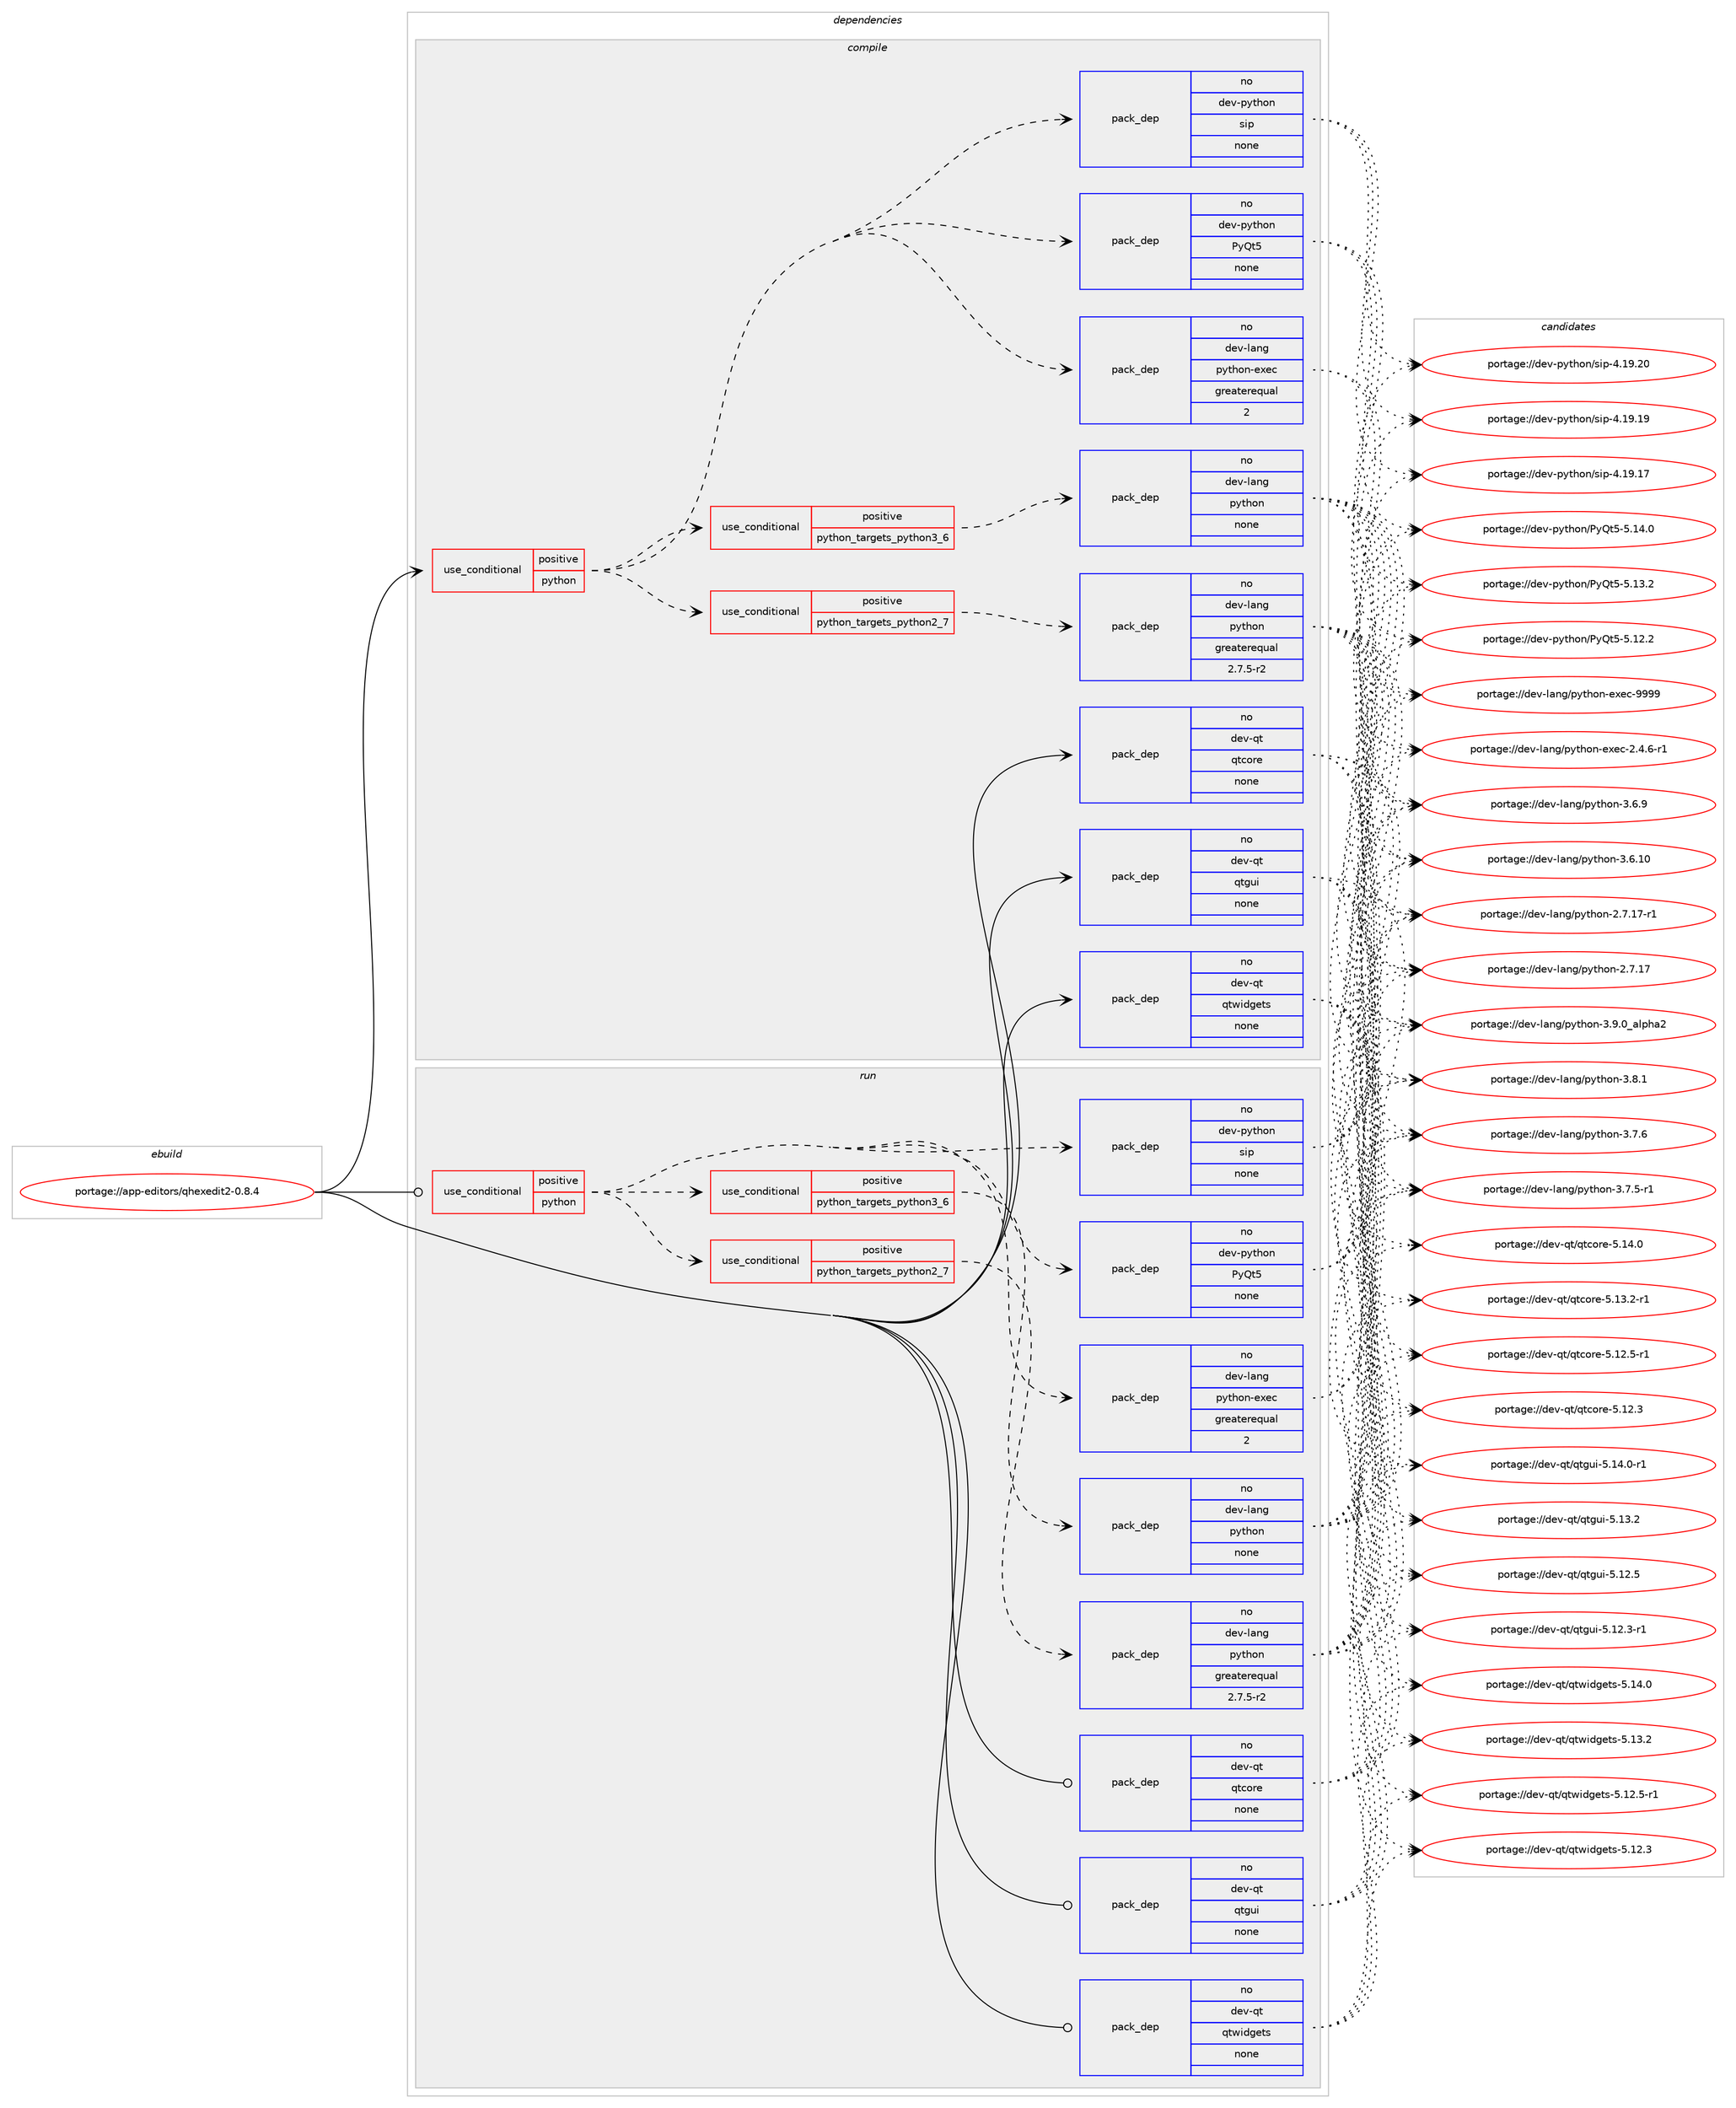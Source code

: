 digraph prolog {

# *************
# Graph options
# *************

newrank=true;
concentrate=true;
compound=true;
graph [rankdir=LR,fontname=Helvetica,fontsize=10,ranksep=1.5];#, ranksep=2.5, nodesep=0.2];
edge  [arrowhead=vee];
node  [fontname=Helvetica,fontsize=10];

# **********
# The ebuild
# **********

subgraph cluster_leftcol {
color=gray;
label=<<i>ebuild</i>>;
id [label="portage://app-editors/qhexedit2-0.8.4", color=red, width=4, href="../app-editors/qhexedit2-0.8.4.svg"];
}

# ****************
# The dependencies
# ****************

subgraph cluster_midcol {
color=gray;
label=<<i>dependencies</i>>;
subgraph cluster_compile {
fillcolor="#eeeeee";
style=filled;
label=<<i>compile</i>>;
subgraph cond149675 {
dependency635481 [label=<<TABLE BORDER="0" CELLBORDER="1" CELLSPACING="0" CELLPADDING="4"><TR><TD ROWSPAN="3" CELLPADDING="10">use_conditional</TD></TR><TR><TD>positive</TD></TR><TR><TD>python</TD></TR></TABLE>>, shape=none, color=red];
subgraph pack477375 {
dependency635482 [label=<<TABLE BORDER="0" CELLBORDER="1" CELLSPACING="0" CELLPADDING="4" WIDTH="220"><TR><TD ROWSPAN="6" CELLPADDING="30">pack_dep</TD></TR><TR><TD WIDTH="110">no</TD></TR><TR><TD>dev-python</TD></TR><TR><TD>PyQt5</TD></TR><TR><TD>none</TD></TR><TR><TD></TD></TR></TABLE>>, shape=none, color=blue];
}
dependency635481:e -> dependency635482:w [weight=20,style="dashed",arrowhead="vee"];
subgraph pack477376 {
dependency635483 [label=<<TABLE BORDER="0" CELLBORDER="1" CELLSPACING="0" CELLPADDING="4" WIDTH="220"><TR><TD ROWSPAN="6" CELLPADDING="30">pack_dep</TD></TR><TR><TD WIDTH="110">no</TD></TR><TR><TD>dev-python</TD></TR><TR><TD>sip</TD></TR><TR><TD>none</TD></TR><TR><TD></TD></TR></TABLE>>, shape=none, color=blue];
}
dependency635481:e -> dependency635483:w [weight=20,style="dashed",arrowhead="vee"];
subgraph cond149676 {
dependency635484 [label=<<TABLE BORDER="0" CELLBORDER="1" CELLSPACING="0" CELLPADDING="4"><TR><TD ROWSPAN="3" CELLPADDING="10">use_conditional</TD></TR><TR><TD>positive</TD></TR><TR><TD>python_targets_python2_7</TD></TR></TABLE>>, shape=none, color=red];
subgraph pack477377 {
dependency635485 [label=<<TABLE BORDER="0" CELLBORDER="1" CELLSPACING="0" CELLPADDING="4" WIDTH="220"><TR><TD ROWSPAN="6" CELLPADDING="30">pack_dep</TD></TR><TR><TD WIDTH="110">no</TD></TR><TR><TD>dev-lang</TD></TR><TR><TD>python</TD></TR><TR><TD>greaterequal</TD></TR><TR><TD>2.7.5-r2</TD></TR></TABLE>>, shape=none, color=blue];
}
dependency635484:e -> dependency635485:w [weight=20,style="dashed",arrowhead="vee"];
}
dependency635481:e -> dependency635484:w [weight=20,style="dashed",arrowhead="vee"];
subgraph cond149677 {
dependency635486 [label=<<TABLE BORDER="0" CELLBORDER="1" CELLSPACING="0" CELLPADDING="4"><TR><TD ROWSPAN="3" CELLPADDING="10">use_conditional</TD></TR><TR><TD>positive</TD></TR><TR><TD>python_targets_python3_6</TD></TR></TABLE>>, shape=none, color=red];
subgraph pack477378 {
dependency635487 [label=<<TABLE BORDER="0" CELLBORDER="1" CELLSPACING="0" CELLPADDING="4" WIDTH="220"><TR><TD ROWSPAN="6" CELLPADDING="30">pack_dep</TD></TR><TR><TD WIDTH="110">no</TD></TR><TR><TD>dev-lang</TD></TR><TR><TD>python</TD></TR><TR><TD>none</TD></TR><TR><TD></TD></TR></TABLE>>, shape=none, color=blue];
}
dependency635486:e -> dependency635487:w [weight=20,style="dashed",arrowhead="vee"];
}
dependency635481:e -> dependency635486:w [weight=20,style="dashed",arrowhead="vee"];
subgraph pack477379 {
dependency635488 [label=<<TABLE BORDER="0" CELLBORDER="1" CELLSPACING="0" CELLPADDING="4" WIDTH="220"><TR><TD ROWSPAN="6" CELLPADDING="30">pack_dep</TD></TR><TR><TD WIDTH="110">no</TD></TR><TR><TD>dev-lang</TD></TR><TR><TD>python-exec</TD></TR><TR><TD>greaterequal</TD></TR><TR><TD>2</TD></TR></TABLE>>, shape=none, color=blue];
}
dependency635481:e -> dependency635488:w [weight=20,style="dashed",arrowhead="vee"];
}
id:e -> dependency635481:w [weight=20,style="solid",arrowhead="vee"];
subgraph pack477380 {
dependency635489 [label=<<TABLE BORDER="0" CELLBORDER="1" CELLSPACING="0" CELLPADDING="4" WIDTH="220"><TR><TD ROWSPAN="6" CELLPADDING="30">pack_dep</TD></TR><TR><TD WIDTH="110">no</TD></TR><TR><TD>dev-qt</TD></TR><TR><TD>qtcore</TD></TR><TR><TD>none</TD></TR><TR><TD></TD></TR></TABLE>>, shape=none, color=blue];
}
id:e -> dependency635489:w [weight=20,style="solid",arrowhead="vee"];
subgraph pack477381 {
dependency635490 [label=<<TABLE BORDER="0" CELLBORDER="1" CELLSPACING="0" CELLPADDING="4" WIDTH="220"><TR><TD ROWSPAN="6" CELLPADDING="30">pack_dep</TD></TR><TR><TD WIDTH="110">no</TD></TR><TR><TD>dev-qt</TD></TR><TR><TD>qtgui</TD></TR><TR><TD>none</TD></TR><TR><TD></TD></TR></TABLE>>, shape=none, color=blue];
}
id:e -> dependency635490:w [weight=20,style="solid",arrowhead="vee"];
subgraph pack477382 {
dependency635491 [label=<<TABLE BORDER="0" CELLBORDER="1" CELLSPACING="0" CELLPADDING="4" WIDTH="220"><TR><TD ROWSPAN="6" CELLPADDING="30">pack_dep</TD></TR><TR><TD WIDTH="110">no</TD></TR><TR><TD>dev-qt</TD></TR><TR><TD>qtwidgets</TD></TR><TR><TD>none</TD></TR><TR><TD></TD></TR></TABLE>>, shape=none, color=blue];
}
id:e -> dependency635491:w [weight=20,style="solid",arrowhead="vee"];
}
subgraph cluster_compileandrun {
fillcolor="#eeeeee";
style=filled;
label=<<i>compile and run</i>>;
}
subgraph cluster_run {
fillcolor="#eeeeee";
style=filled;
label=<<i>run</i>>;
subgraph cond149678 {
dependency635492 [label=<<TABLE BORDER="0" CELLBORDER="1" CELLSPACING="0" CELLPADDING="4"><TR><TD ROWSPAN="3" CELLPADDING="10">use_conditional</TD></TR><TR><TD>positive</TD></TR><TR><TD>python</TD></TR></TABLE>>, shape=none, color=red];
subgraph pack477383 {
dependency635493 [label=<<TABLE BORDER="0" CELLBORDER="1" CELLSPACING="0" CELLPADDING="4" WIDTH="220"><TR><TD ROWSPAN="6" CELLPADDING="30">pack_dep</TD></TR><TR><TD WIDTH="110">no</TD></TR><TR><TD>dev-python</TD></TR><TR><TD>PyQt5</TD></TR><TR><TD>none</TD></TR><TR><TD></TD></TR></TABLE>>, shape=none, color=blue];
}
dependency635492:e -> dependency635493:w [weight=20,style="dashed",arrowhead="vee"];
subgraph pack477384 {
dependency635494 [label=<<TABLE BORDER="0" CELLBORDER="1" CELLSPACING="0" CELLPADDING="4" WIDTH="220"><TR><TD ROWSPAN="6" CELLPADDING="30">pack_dep</TD></TR><TR><TD WIDTH="110">no</TD></TR><TR><TD>dev-python</TD></TR><TR><TD>sip</TD></TR><TR><TD>none</TD></TR><TR><TD></TD></TR></TABLE>>, shape=none, color=blue];
}
dependency635492:e -> dependency635494:w [weight=20,style="dashed",arrowhead="vee"];
subgraph cond149679 {
dependency635495 [label=<<TABLE BORDER="0" CELLBORDER="1" CELLSPACING="0" CELLPADDING="4"><TR><TD ROWSPAN="3" CELLPADDING="10">use_conditional</TD></TR><TR><TD>positive</TD></TR><TR><TD>python_targets_python2_7</TD></TR></TABLE>>, shape=none, color=red];
subgraph pack477385 {
dependency635496 [label=<<TABLE BORDER="0" CELLBORDER="1" CELLSPACING="0" CELLPADDING="4" WIDTH="220"><TR><TD ROWSPAN="6" CELLPADDING="30">pack_dep</TD></TR><TR><TD WIDTH="110">no</TD></TR><TR><TD>dev-lang</TD></TR><TR><TD>python</TD></TR><TR><TD>greaterequal</TD></TR><TR><TD>2.7.5-r2</TD></TR></TABLE>>, shape=none, color=blue];
}
dependency635495:e -> dependency635496:w [weight=20,style="dashed",arrowhead="vee"];
}
dependency635492:e -> dependency635495:w [weight=20,style="dashed",arrowhead="vee"];
subgraph cond149680 {
dependency635497 [label=<<TABLE BORDER="0" CELLBORDER="1" CELLSPACING="0" CELLPADDING="4"><TR><TD ROWSPAN="3" CELLPADDING="10">use_conditional</TD></TR><TR><TD>positive</TD></TR><TR><TD>python_targets_python3_6</TD></TR></TABLE>>, shape=none, color=red];
subgraph pack477386 {
dependency635498 [label=<<TABLE BORDER="0" CELLBORDER="1" CELLSPACING="0" CELLPADDING="4" WIDTH="220"><TR><TD ROWSPAN="6" CELLPADDING="30">pack_dep</TD></TR><TR><TD WIDTH="110">no</TD></TR><TR><TD>dev-lang</TD></TR><TR><TD>python</TD></TR><TR><TD>none</TD></TR><TR><TD></TD></TR></TABLE>>, shape=none, color=blue];
}
dependency635497:e -> dependency635498:w [weight=20,style="dashed",arrowhead="vee"];
}
dependency635492:e -> dependency635497:w [weight=20,style="dashed",arrowhead="vee"];
subgraph pack477387 {
dependency635499 [label=<<TABLE BORDER="0" CELLBORDER="1" CELLSPACING="0" CELLPADDING="4" WIDTH="220"><TR><TD ROWSPAN="6" CELLPADDING="30">pack_dep</TD></TR><TR><TD WIDTH="110">no</TD></TR><TR><TD>dev-lang</TD></TR><TR><TD>python-exec</TD></TR><TR><TD>greaterequal</TD></TR><TR><TD>2</TD></TR></TABLE>>, shape=none, color=blue];
}
dependency635492:e -> dependency635499:w [weight=20,style="dashed",arrowhead="vee"];
}
id:e -> dependency635492:w [weight=20,style="solid",arrowhead="odot"];
subgraph pack477388 {
dependency635500 [label=<<TABLE BORDER="0" CELLBORDER="1" CELLSPACING="0" CELLPADDING="4" WIDTH="220"><TR><TD ROWSPAN="6" CELLPADDING="30">pack_dep</TD></TR><TR><TD WIDTH="110">no</TD></TR><TR><TD>dev-qt</TD></TR><TR><TD>qtcore</TD></TR><TR><TD>none</TD></TR><TR><TD></TD></TR></TABLE>>, shape=none, color=blue];
}
id:e -> dependency635500:w [weight=20,style="solid",arrowhead="odot"];
subgraph pack477389 {
dependency635501 [label=<<TABLE BORDER="0" CELLBORDER="1" CELLSPACING="0" CELLPADDING="4" WIDTH="220"><TR><TD ROWSPAN="6" CELLPADDING="30">pack_dep</TD></TR><TR><TD WIDTH="110">no</TD></TR><TR><TD>dev-qt</TD></TR><TR><TD>qtgui</TD></TR><TR><TD>none</TD></TR><TR><TD></TD></TR></TABLE>>, shape=none, color=blue];
}
id:e -> dependency635501:w [weight=20,style="solid",arrowhead="odot"];
subgraph pack477390 {
dependency635502 [label=<<TABLE BORDER="0" CELLBORDER="1" CELLSPACING="0" CELLPADDING="4" WIDTH="220"><TR><TD ROWSPAN="6" CELLPADDING="30">pack_dep</TD></TR><TR><TD WIDTH="110">no</TD></TR><TR><TD>dev-qt</TD></TR><TR><TD>qtwidgets</TD></TR><TR><TD>none</TD></TR><TR><TD></TD></TR></TABLE>>, shape=none, color=blue];
}
id:e -> dependency635502:w [weight=20,style="solid",arrowhead="odot"];
}
}

# **************
# The candidates
# **************

subgraph cluster_choices {
rank=same;
color=gray;
label=<<i>candidates</i>>;

subgraph choice477375 {
color=black;
nodesep=1;
choice100101118451121211161041111104780121811165345534649524648 [label="portage://dev-python/PyQt5-5.14.0", color=red, width=4,href="../dev-python/PyQt5-5.14.0.svg"];
choice100101118451121211161041111104780121811165345534649514650 [label="portage://dev-python/PyQt5-5.13.2", color=red, width=4,href="../dev-python/PyQt5-5.13.2.svg"];
choice100101118451121211161041111104780121811165345534649504650 [label="portage://dev-python/PyQt5-5.12.2", color=red, width=4,href="../dev-python/PyQt5-5.12.2.svg"];
dependency635482:e -> choice100101118451121211161041111104780121811165345534649524648:w [style=dotted,weight="100"];
dependency635482:e -> choice100101118451121211161041111104780121811165345534649514650:w [style=dotted,weight="100"];
dependency635482:e -> choice100101118451121211161041111104780121811165345534649504650:w [style=dotted,weight="100"];
}
subgraph choice477376 {
color=black;
nodesep=1;
choice10010111845112121116104111110471151051124552464957465048 [label="portage://dev-python/sip-4.19.20", color=red, width=4,href="../dev-python/sip-4.19.20.svg"];
choice10010111845112121116104111110471151051124552464957464957 [label="portage://dev-python/sip-4.19.19", color=red, width=4,href="../dev-python/sip-4.19.19.svg"];
choice10010111845112121116104111110471151051124552464957464955 [label="portage://dev-python/sip-4.19.17", color=red, width=4,href="../dev-python/sip-4.19.17.svg"];
dependency635483:e -> choice10010111845112121116104111110471151051124552464957465048:w [style=dotted,weight="100"];
dependency635483:e -> choice10010111845112121116104111110471151051124552464957464957:w [style=dotted,weight="100"];
dependency635483:e -> choice10010111845112121116104111110471151051124552464957464955:w [style=dotted,weight="100"];
}
subgraph choice477377 {
color=black;
nodesep=1;
choice10010111845108971101034711212111610411111045514657464895971081121049750 [label="portage://dev-lang/python-3.9.0_alpha2", color=red, width=4,href="../dev-lang/python-3.9.0_alpha2.svg"];
choice100101118451089711010347112121116104111110455146564649 [label="portage://dev-lang/python-3.8.1", color=red, width=4,href="../dev-lang/python-3.8.1.svg"];
choice100101118451089711010347112121116104111110455146554654 [label="portage://dev-lang/python-3.7.6", color=red, width=4,href="../dev-lang/python-3.7.6.svg"];
choice1001011184510897110103471121211161041111104551465546534511449 [label="portage://dev-lang/python-3.7.5-r1", color=red, width=4,href="../dev-lang/python-3.7.5-r1.svg"];
choice100101118451089711010347112121116104111110455146544657 [label="portage://dev-lang/python-3.6.9", color=red, width=4,href="../dev-lang/python-3.6.9.svg"];
choice10010111845108971101034711212111610411111045514654464948 [label="portage://dev-lang/python-3.6.10", color=red, width=4,href="../dev-lang/python-3.6.10.svg"];
choice100101118451089711010347112121116104111110455046554649554511449 [label="portage://dev-lang/python-2.7.17-r1", color=red, width=4,href="../dev-lang/python-2.7.17-r1.svg"];
choice10010111845108971101034711212111610411111045504655464955 [label="portage://dev-lang/python-2.7.17", color=red, width=4,href="../dev-lang/python-2.7.17.svg"];
dependency635485:e -> choice10010111845108971101034711212111610411111045514657464895971081121049750:w [style=dotted,weight="100"];
dependency635485:e -> choice100101118451089711010347112121116104111110455146564649:w [style=dotted,weight="100"];
dependency635485:e -> choice100101118451089711010347112121116104111110455146554654:w [style=dotted,weight="100"];
dependency635485:e -> choice1001011184510897110103471121211161041111104551465546534511449:w [style=dotted,weight="100"];
dependency635485:e -> choice100101118451089711010347112121116104111110455146544657:w [style=dotted,weight="100"];
dependency635485:e -> choice10010111845108971101034711212111610411111045514654464948:w [style=dotted,weight="100"];
dependency635485:e -> choice100101118451089711010347112121116104111110455046554649554511449:w [style=dotted,weight="100"];
dependency635485:e -> choice10010111845108971101034711212111610411111045504655464955:w [style=dotted,weight="100"];
}
subgraph choice477378 {
color=black;
nodesep=1;
choice10010111845108971101034711212111610411111045514657464895971081121049750 [label="portage://dev-lang/python-3.9.0_alpha2", color=red, width=4,href="../dev-lang/python-3.9.0_alpha2.svg"];
choice100101118451089711010347112121116104111110455146564649 [label="portage://dev-lang/python-3.8.1", color=red, width=4,href="../dev-lang/python-3.8.1.svg"];
choice100101118451089711010347112121116104111110455146554654 [label="portage://dev-lang/python-3.7.6", color=red, width=4,href="../dev-lang/python-3.7.6.svg"];
choice1001011184510897110103471121211161041111104551465546534511449 [label="portage://dev-lang/python-3.7.5-r1", color=red, width=4,href="../dev-lang/python-3.7.5-r1.svg"];
choice100101118451089711010347112121116104111110455146544657 [label="portage://dev-lang/python-3.6.9", color=red, width=4,href="../dev-lang/python-3.6.9.svg"];
choice10010111845108971101034711212111610411111045514654464948 [label="portage://dev-lang/python-3.6.10", color=red, width=4,href="../dev-lang/python-3.6.10.svg"];
choice100101118451089711010347112121116104111110455046554649554511449 [label="portage://dev-lang/python-2.7.17-r1", color=red, width=4,href="../dev-lang/python-2.7.17-r1.svg"];
choice10010111845108971101034711212111610411111045504655464955 [label="portage://dev-lang/python-2.7.17", color=red, width=4,href="../dev-lang/python-2.7.17.svg"];
dependency635487:e -> choice10010111845108971101034711212111610411111045514657464895971081121049750:w [style=dotted,weight="100"];
dependency635487:e -> choice100101118451089711010347112121116104111110455146564649:w [style=dotted,weight="100"];
dependency635487:e -> choice100101118451089711010347112121116104111110455146554654:w [style=dotted,weight="100"];
dependency635487:e -> choice1001011184510897110103471121211161041111104551465546534511449:w [style=dotted,weight="100"];
dependency635487:e -> choice100101118451089711010347112121116104111110455146544657:w [style=dotted,weight="100"];
dependency635487:e -> choice10010111845108971101034711212111610411111045514654464948:w [style=dotted,weight="100"];
dependency635487:e -> choice100101118451089711010347112121116104111110455046554649554511449:w [style=dotted,weight="100"];
dependency635487:e -> choice10010111845108971101034711212111610411111045504655464955:w [style=dotted,weight="100"];
}
subgraph choice477379 {
color=black;
nodesep=1;
choice10010111845108971101034711212111610411111045101120101994557575757 [label="portage://dev-lang/python-exec-9999", color=red, width=4,href="../dev-lang/python-exec-9999.svg"];
choice10010111845108971101034711212111610411111045101120101994550465246544511449 [label="portage://dev-lang/python-exec-2.4.6-r1", color=red, width=4,href="../dev-lang/python-exec-2.4.6-r1.svg"];
dependency635488:e -> choice10010111845108971101034711212111610411111045101120101994557575757:w [style=dotted,weight="100"];
dependency635488:e -> choice10010111845108971101034711212111610411111045101120101994550465246544511449:w [style=dotted,weight="100"];
}
subgraph choice477380 {
color=black;
nodesep=1;
choice10010111845113116471131169911111410145534649524648 [label="portage://dev-qt/qtcore-5.14.0", color=red, width=4,href="../dev-qt/qtcore-5.14.0.svg"];
choice100101118451131164711311699111114101455346495146504511449 [label="portage://dev-qt/qtcore-5.13.2-r1", color=red, width=4,href="../dev-qt/qtcore-5.13.2-r1.svg"];
choice100101118451131164711311699111114101455346495046534511449 [label="portage://dev-qt/qtcore-5.12.5-r1", color=red, width=4,href="../dev-qt/qtcore-5.12.5-r1.svg"];
choice10010111845113116471131169911111410145534649504651 [label="portage://dev-qt/qtcore-5.12.3", color=red, width=4,href="../dev-qt/qtcore-5.12.3.svg"];
dependency635489:e -> choice10010111845113116471131169911111410145534649524648:w [style=dotted,weight="100"];
dependency635489:e -> choice100101118451131164711311699111114101455346495146504511449:w [style=dotted,weight="100"];
dependency635489:e -> choice100101118451131164711311699111114101455346495046534511449:w [style=dotted,weight="100"];
dependency635489:e -> choice10010111845113116471131169911111410145534649504651:w [style=dotted,weight="100"];
}
subgraph choice477381 {
color=black;
nodesep=1;
choice1001011184511311647113116103117105455346495246484511449 [label="portage://dev-qt/qtgui-5.14.0-r1", color=red, width=4,href="../dev-qt/qtgui-5.14.0-r1.svg"];
choice100101118451131164711311610311710545534649514650 [label="portage://dev-qt/qtgui-5.13.2", color=red, width=4,href="../dev-qt/qtgui-5.13.2.svg"];
choice100101118451131164711311610311710545534649504653 [label="portage://dev-qt/qtgui-5.12.5", color=red, width=4,href="../dev-qt/qtgui-5.12.5.svg"];
choice1001011184511311647113116103117105455346495046514511449 [label="portage://dev-qt/qtgui-5.12.3-r1", color=red, width=4,href="../dev-qt/qtgui-5.12.3-r1.svg"];
dependency635490:e -> choice1001011184511311647113116103117105455346495246484511449:w [style=dotted,weight="100"];
dependency635490:e -> choice100101118451131164711311610311710545534649514650:w [style=dotted,weight="100"];
dependency635490:e -> choice100101118451131164711311610311710545534649504653:w [style=dotted,weight="100"];
dependency635490:e -> choice1001011184511311647113116103117105455346495046514511449:w [style=dotted,weight="100"];
}
subgraph choice477382 {
color=black;
nodesep=1;
choice100101118451131164711311611910510010310111611545534649524648 [label="portage://dev-qt/qtwidgets-5.14.0", color=red, width=4,href="../dev-qt/qtwidgets-5.14.0.svg"];
choice100101118451131164711311611910510010310111611545534649514650 [label="portage://dev-qt/qtwidgets-5.13.2", color=red, width=4,href="../dev-qt/qtwidgets-5.13.2.svg"];
choice1001011184511311647113116119105100103101116115455346495046534511449 [label="portage://dev-qt/qtwidgets-5.12.5-r1", color=red, width=4,href="../dev-qt/qtwidgets-5.12.5-r1.svg"];
choice100101118451131164711311611910510010310111611545534649504651 [label="portage://dev-qt/qtwidgets-5.12.3", color=red, width=4,href="../dev-qt/qtwidgets-5.12.3.svg"];
dependency635491:e -> choice100101118451131164711311611910510010310111611545534649524648:w [style=dotted,weight="100"];
dependency635491:e -> choice100101118451131164711311611910510010310111611545534649514650:w [style=dotted,weight="100"];
dependency635491:e -> choice1001011184511311647113116119105100103101116115455346495046534511449:w [style=dotted,weight="100"];
dependency635491:e -> choice100101118451131164711311611910510010310111611545534649504651:w [style=dotted,weight="100"];
}
subgraph choice477383 {
color=black;
nodesep=1;
choice100101118451121211161041111104780121811165345534649524648 [label="portage://dev-python/PyQt5-5.14.0", color=red, width=4,href="../dev-python/PyQt5-5.14.0.svg"];
choice100101118451121211161041111104780121811165345534649514650 [label="portage://dev-python/PyQt5-5.13.2", color=red, width=4,href="../dev-python/PyQt5-5.13.2.svg"];
choice100101118451121211161041111104780121811165345534649504650 [label="portage://dev-python/PyQt5-5.12.2", color=red, width=4,href="../dev-python/PyQt5-5.12.2.svg"];
dependency635493:e -> choice100101118451121211161041111104780121811165345534649524648:w [style=dotted,weight="100"];
dependency635493:e -> choice100101118451121211161041111104780121811165345534649514650:w [style=dotted,weight="100"];
dependency635493:e -> choice100101118451121211161041111104780121811165345534649504650:w [style=dotted,weight="100"];
}
subgraph choice477384 {
color=black;
nodesep=1;
choice10010111845112121116104111110471151051124552464957465048 [label="portage://dev-python/sip-4.19.20", color=red, width=4,href="../dev-python/sip-4.19.20.svg"];
choice10010111845112121116104111110471151051124552464957464957 [label="portage://dev-python/sip-4.19.19", color=red, width=4,href="../dev-python/sip-4.19.19.svg"];
choice10010111845112121116104111110471151051124552464957464955 [label="portage://dev-python/sip-4.19.17", color=red, width=4,href="../dev-python/sip-4.19.17.svg"];
dependency635494:e -> choice10010111845112121116104111110471151051124552464957465048:w [style=dotted,weight="100"];
dependency635494:e -> choice10010111845112121116104111110471151051124552464957464957:w [style=dotted,weight="100"];
dependency635494:e -> choice10010111845112121116104111110471151051124552464957464955:w [style=dotted,weight="100"];
}
subgraph choice477385 {
color=black;
nodesep=1;
choice10010111845108971101034711212111610411111045514657464895971081121049750 [label="portage://dev-lang/python-3.9.0_alpha2", color=red, width=4,href="../dev-lang/python-3.9.0_alpha2.svg"];
choice100101118451089711010347112121116104111110455146564649 [label="portage://dev-lang/python-3.8.1", color=red, width=4,href="../dev-lang/python-3.8.1.svg"];
choice100101118451089711010347112121116104111110455146554654 [label="portage://dev-lang/python-3.7.6", color=red, width=4,href="../dev-lang/python-3.7.6.svg"];
choice1001011184510897110103471121211161041111104551465546534511449 [label="portage://dev-lang/python-3.7.5-r1", color=red, width=4,href="../dev-lang/python-3.7.5-r1.svg"];
choice100101118451089711010347112121116104111110455146544657 [label="portage://dev-lang/python-3.6.9", color=red, width=4,href="../dev-lang/python-3.6.9.svg"];
choice10010111845108971101034711212111610411111045514654464948 [label="portage://dev-lang/python-3.6.10", color=red, width=4,href="../dev-lang/python-3.6.10.svg"];
choice100101118451089711010347112121116104111110455046554649554511449 [label="portage://dev-lang/python-2.7.17-r1", color=red, width=4,href="../dev-lang/python-2.7.17-r1.svg"];
choice10010111845108971101034711212111610411111045504655464955 [label="portage://dev-lang/python-2.7.17", color=red, width=4,href="../dev-lang/python-2.7.17.svg"];
dependency635496:e -> choice10010111845108971101034711212111610411111045514657464895971081121049750:w [style=dotted,weight="100"];
dependency635496:e -> choice100101118451089711010347112121116104111110455146564649:w [style=dotted,weight="100"];
dependency635496:e -> choice100101118451089711010347112121116104111110455146554654:w [style=dotted,weight="100"];
dependency635496:e -> choice1001011184510897110103471121211161041111104551465546534511449:w [style=dotted,weight="100"];
dependency635496:e -> choice100101118451089711010347112121116104111110455146544657:w [style=dotted,weight="100"];
dependency635496:e -> choice10010111845108971101034711212111610411111045514654464948:w [style=dotted,weight="100"];
dependency635496:e -> choice100101118451089711010347112121116104111110455046554649554511449:w [style=dotted,weight="100"];
dependency635496:e -> choice10010111845108971101034711212111610411111045504655464955:w [style=dotted,weight="100"];
}
subgraph choice477386 {
color=black;
nodesep=1;
choice10010111845108971101034711212111610411111045514657464895971081121049750 [label="portage://dev-lang/python-3.9.0_alpha2", color=red, width=4,href="../dev-lang/python-3.9.0_alpha2.svg"];
choice100101118451089711010347112121116104111110455146564649 [label="portage://dev-lang/python-3.8.1", color=red, width=4,href="../dev-lang/python-3.8.1.svg"];
choice100101118451089711010347112121116104111110455146554654 [label="portage://dev-lang/python-3.7.6", color=red, width=4,href="../dev-lang/python-3.7.6.svg"];
choice1001011184510897110103471121211161041111104551465546534511449 [label="portage://dev-lang/python-3.7.5-r1", color=red, width=4,href="../dev-lang/python-3.7.5-r1.svg"];
choice100101118451089711010347112121116104111110455146544657 [label="portage://dev-lang/python-3.6.9", color=red, width=4,href="../dev-lang/python-3.6.9.svg"];
choice10010111845108971101034711212111610411111045514654464948 [label="portage://dev-lang/python-3.6.10", color=red, width=4,href="../dev-lang/python-3.6.10.svg"];
choice100101118451089711010347112121116104111110455046554649554511449 [label="portage://dev-lang/python-2.7.17-r1", color=red, width=4,href="../dev-lang/python-2.7.17-r1.svg"];
choice10010111845108971101034711212111610411111045504655464955 [label="portage://dev-lang/python-2.7.17", color=red, width=4,href="../dev-lang/python-2.7.17.svg"];
dependency635498:e -> choice10010111845108971101034711212111610411111045514657464895971081121049750:w [style=dotted,weight="100"];
dependency635498:e -> choice100101118451089711010347112121116104111110455146564649:w [style=dotted,weight="100"];
dependency635498:e -> choice100101118451089711010347112121116104111110455146554654:w [style=dotted,weight="100"];
dependency635498:e -> choice1001011184510897110103471121211161041111104551465546534511449:w [style=dotted,weight="100"];
dependency635498:e -> choice100101118451089711010347112121116104111110455146544657:w [style=dotted,weight="100"];
dependency635498:e -> choice10010111845108971101034711212111610411111045514654464948:w [style=dotted,weight="100"];
dependency635498:e -> choice100101118451089711010347112121116104111110455046554649554511449:w [style=dotted,weight="100"];
dependency635498:e -> choice10010111845108971101034711212111610411111045504655464955:w [style=dotted,weight="100"];
}
subgraph choice477387 {
color=black;
nodesep=1;
choice10010111845108971101034711212111610411111045101120101994557575757 [label="portage://dev-lang/python-exec-9999", color=red, width=4,href="../dev-lang/python-exec-9999.svg"];
choice10010111845108971101034711212111610411111045101120101994550465246544511449 [label="portage://dev-lang/python-exec-2.4.6-r1", color=red, width=4,href="../dev-lang/python-exec-2.4.6-r1.svg"];
dependency635499:e -> choice10010111845108971101034711212111610411111045101120101994557575757:w [style=dotted,weight="100"];
dependency635499:e -> choice10010111845108971101034711212111610411111045101120101994550465246544511449:w [style=dotted,weight="100"];
}
subgraph choice477388 {
color=black;
nodesep=1;
choice10010111845113116471131169911111410145534649524648 [label="portage://dev-qt/qtcore-5.14.0", color=red, width=4,href="../dev-qt/qtcore-5.14.0.svg"];
choice100101118451131164711311699111114101455346495146504511449 [label="portage://dev-qt/qtcore-5.13.2-r1", color=red, width=4,href="../dev-qt/qtcore-5.13.2-r1.svg"];
choice100101118451131164711311699111114101455346495046534511449 [label="portage://dev-qt/qtcore-5.12.5-r1", color=red, width=4,href="../dev-qt/qtcore-5.12.5-r1.svg"];
choice10010111845113116471131169911111410145534649504651 [label="portage://dev-qt/qtcore-5.12.3", color=red, width=4,href="../dev-qt/qtcore-5.12.3.svg"];
dependency635500:e -> choice10010111845113116471131169911111410145534649524648:w [style=dotted,weight="100"];
dependency635500:e -> choice100101118451131164711311699111114101455346495146504511449:w [style=dotted,weight="100"];
dependency635500:e -> choice100101118451131164711311699111114101455346495046534511449:w [style=dotted,weight="100"];
dependency635500:e -> choice10010111845113116471131169911111410145534649504651:w [style=dotted,weight="100"];
}
subgraph choice477389 {
color=black;
nodesep=1;
choice1001011184511311647113116103117105455346495246484511449 [label="portage://dev-qt/qtgui-5.14.0-r1", color=red, width=4,href="../dev-qt/qtgui-5.14.0-r1.svg"];
choice100101118451131164711311610311710545534649514650 [label="portage://dev-qt/qtgui-5.13.2", color=red, width=4,href="../dev-qt/qtgui-5.13.2.svg"];
choice100101118451131164711311610311710545534649504653 [label="portage://dev-qt/qtgui-5.12.5", color=red, width=4,href="../dev-qt/qtgui-5.12.5.svg"];
choice1001011184511311647113116103117105455346495046514511449 [label="portage://dev-qt/qtgui-5.12.3-r1", color=red, width=4,href="../dev-qt/qtgui-5.12.3-r1.svg"];
dependency635501:e -> choice1001011184511311647113116103117105455346495246484511449:w [style=dotted,weight="100"];
dependency635501:e -> choice100101118451131164711311610311710545534649514650:w [style=dotted,weight="100"];
dependency635501:e -> choice100101118451131164711311610311710545534649504653:w [style=dotted,weight="100"];
dependency635501:e -> choice1001011184511311647113116103117105455346495046514511449:w [style=dotted,weight="100"];
}
subgraph choice477390 {
color=black;
nodesep=1;
choice100101118451131164711311611910510010310111611545534649524648 [label="portage://dev-qt/qtwidgets-5.14.0", color=red, width=4,href="../dev-qt/qtwidgets-5.14.0.svg"];
choice100101118451131164711311611910510010310111611545534649514650 [label="portage://dev-qt/qtwidgets-5.13.2", color=red, width=4,href="../dev-qt/qtwidgets-5.13.2.svg"];
choice1001011184511311647113116119105100103101116115455346495046534511449 [label="portage://dev-qt/qtwidgets-5.12.5-r1", color=red, width=4,href="../dev-qt/qtwidgets-5.12.5-r1.svg"];
choice100101118451131164711311611910510010310111611545534649504651 [label="portage://dev-qt/qtwidgets-5.12.3", color=red, width=4,href="../dev-qt/qtwidgets-5.12.3.svg"];
dependency635502:e -> choice100101118451131164711311611910510010310111611545534649524648:w [style=dotted,weight="100"];
dependency635502:e -> choice100101118451131164711311611910510010310111611545534649514650:w [style=dotted,weight="100"];
dependency635502:e -> choice1001011184511311647113116119105100103101116115455346495046534511449:w [style=dotted,weight="100"];
dependency635502:e -> choice100101118451131164711311611910510010310111611545534649504651:w [style=dotted,weight="100"];
}
}

}
